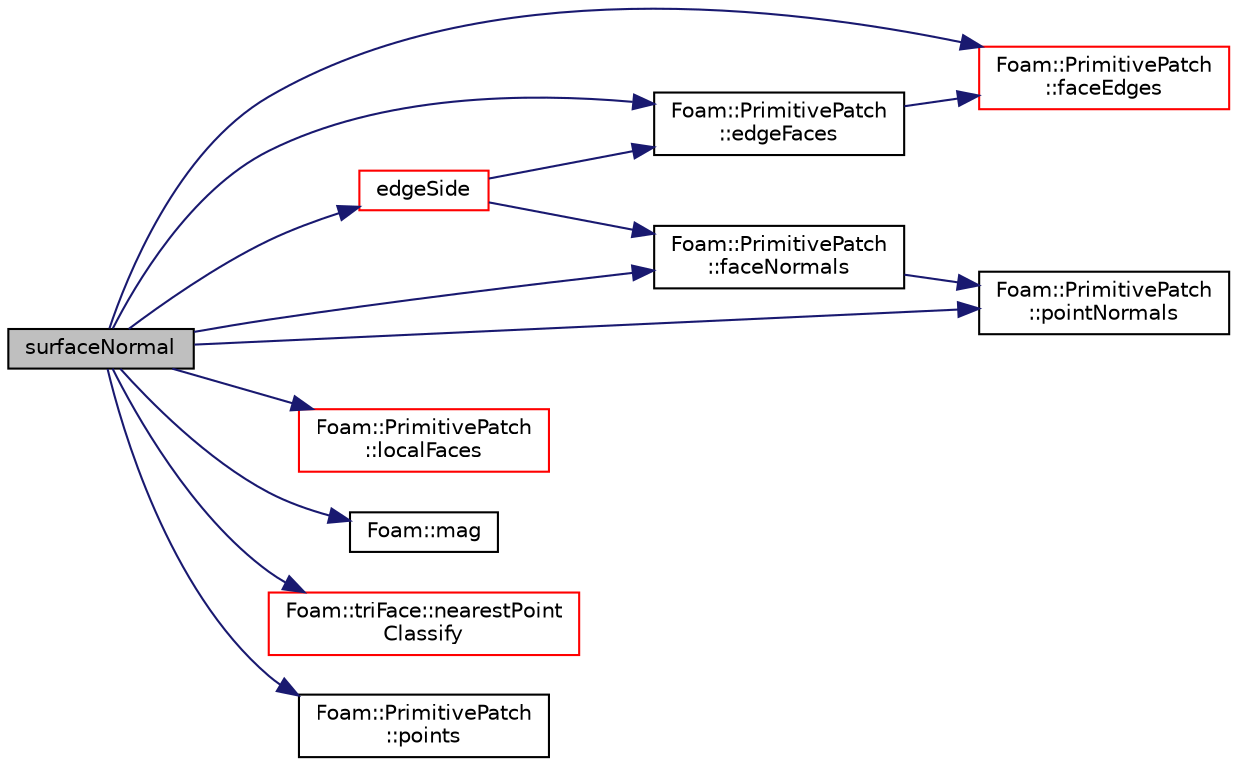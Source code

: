 digraph "surfaceNormal"
{
  bgcolor="transparent";
  edge [fontname="Helvetica",fontsize="10",labelfontname="Helvetica",labelfontsize="10"];
  node [fontname="Helvetica",fontsize="10",shape=record];
  rankdir="LR";
  Node1 [label="surfaceNormal",height=0.2,width=0.4,color="black", fillcolor="grey75", style="filled", fontcolor="black"];
  Node1 -> Node2 [color="midnightblue",fontsize="10",style="solid",fontname="Helvetica"];
  Node2 [label="Foam::PrimitivePatch\l::edgeFaces",height=0.2,width=0.4,color="black",URL="$a02004.html#ab456054a1e7e1a07261799f50167916f",tooltip="Return edge-face addressing. "];
  Node2 -> Node3 [color="midnightblue",fontsize="10",style="solid",fontname="Helvetica"];
  Node3 [label="Foam::PrimitivePatch\l::faceEdges",height=0.2,width=0.4,color="red",URL="$a02004.html#af8f18d40d14450677bb24334032e7638",tooltip="Return face-edge addressing. "];
  Node1 -> Node4 [color="midnightblue",fontsize="10",style="solid",fontname="Helvetica"];
  Node4 [label="edgeSide",height=0.2,width=0.4,color="red",URL="$a02764.html#adca72845b60fd86c4bae9917d9eb8350",tooltip="If nearest point is on edgeI, determine on which side of surface. "];
  Node4 -> Node2 [color="midnightblue",fontsize="10",style="solid",fontname="Helvetica"];
  Node4 -> Node5 [color="midnightblue",fontsize="10",style="solid",fontname="Helvetica"];
  Node5 [label="Foam::PrimitivePatch\l::faceNormals",height=0.2,width=0.4,color="black",URL="$a02004.html#aa454c45ea89f03f5d0bd92ea2f38d85a",tooltip="Return face normals for patch. "];
  Node5 -> Node6 [color="midnightblue",fontsize="10",style="solid",fontname="Helvetica"];
  Node6 [label="Foam::PrimitivePatch\l::pointNormals",height=0.2,width=0.4,color="black",URL="$a02004.html#ac438ec8995eb9f8dfa5e4aefb5c929a0",tooltip="Return point normals for patch. "];
  Node1 -> Node3 [color="midnightblue",fontsize="10",style="solid",fontname="Helvetica"];
  Node1 -> Node5 [color="midnightblue",fontsize="10",style="solid",fontname="Helvetica"];
  Node1 -> Node7 [color="midnightblue",fontsize="10",style="solid",fontname="Helvetica"];
  Node7 [label="Foam::PrimitivePatch\l::localFaces",height=0.2,width=0.4,color="red",URL="$a02004.html#af5aca3ce69275c80366bc8d5c0584da2",tooltip="Return patch faces addressing into local point list. "];
  Node1 -> Node8 [color="midnightblue",fontsize="10",style="solid",fontname="Helvetica"];
  Node8 [label="Foam::mag",height=0.2,width=0.4,color="black",URL="$a10958.html#a929da2a3fdcf3dacbbe0487d3a330dae"];
  Node1 -> Node9 [color="midnightblue",fontsize="10",style="solid",fontname="Helvetica"];
  Node9 [label="Foam::triFace::nearestPoint\lClassify",height=0.2,width=0.4,color="red",URL="$a02752.html#ab06d0fb98c401a352b375fb392021cad",tooltip="Return nearest point to face and classify it: "];
  Node1 -> Node6 [color="midnightblue",fontsize="10",style="solid",fontname="Helvetica"];
  Node1 -> Node10 [color="midnightblue",fontsize="10",style="solid",fontname="Helvetica"];
  Node10 [label="Foam::PrimitivePatch\l::points",height=0.2,width=0.4,color="black",URL="$a02004.html#a1f42f31bcf706357682dcf097255b544",tooltip="Return reference to global points. "];
}
